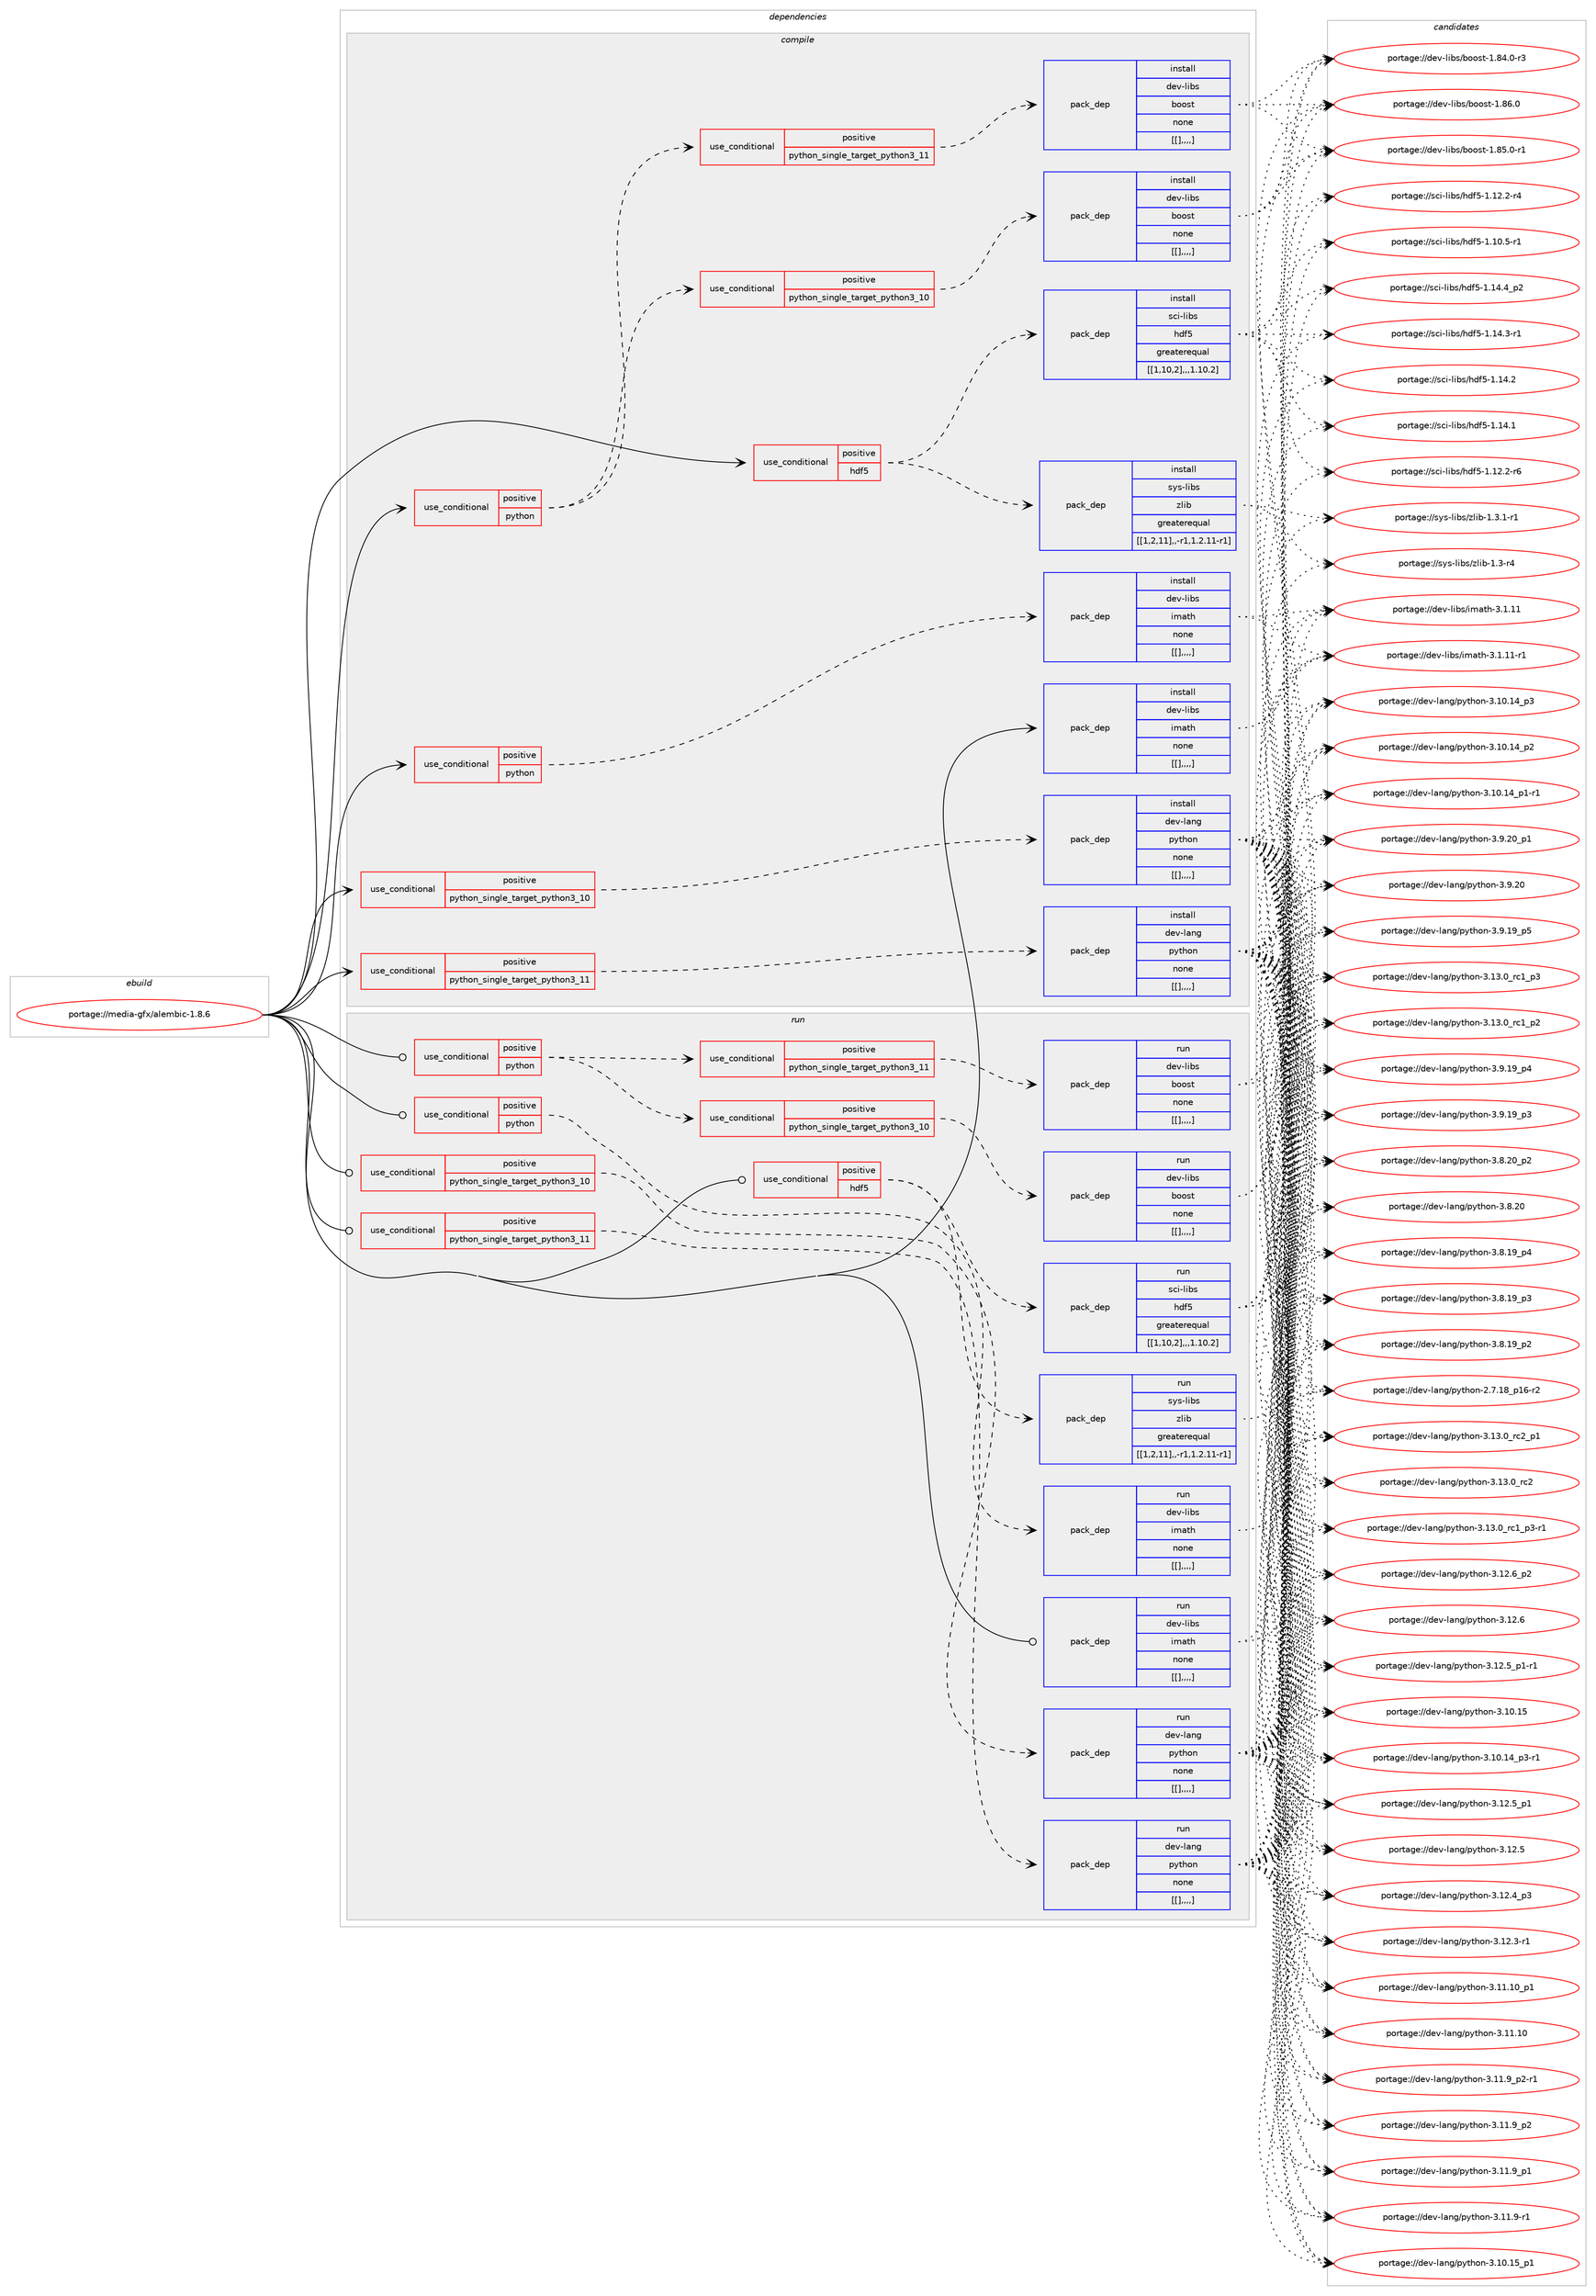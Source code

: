 digraph prolog {

# *************
# Graph options
# *************

newrank=true;
concentrate=true;
compound=true;
graph [rankdir=LR,fontname=Helvetica,fontsize=10,ranksep=1.5];#, ranksep=2.5, nodesep=0.2];
edge  [arrowhead=vee];
node  [fontname=Helvetica,fontsize=10];

# **********
# The ebuild
# **********

subgraph cluster_leftcol {
color=gray;
label=<<i>ebuild</i>>;
id [label="portage://media-gfx/alembic-1.8.6", color=red, width=4, href="../media-gfx/alembic-1.8.6.svg"];
}

# ****************
# The dependencies
# ****************

subgraph cluster_midcol {
color=gray;
label=<<i>dependencies</i>>;
subgraph cluster_compile {
fillcolor="#eeeeee";
style=filled;
label=<<i>compile</i>>;
subgraph cond74064 {
dependency292037 [label=<<TABLE BORDER="0" CELLBORDER="1" CELLSPACING="0" CELLPADDING="4"><TR><TD ROWSPAN="3" CELLPADDING="10">use_conditional</TD></TR><TR><TD>positive</TD></TR><TR><TD>hdf5</TD></TR></TABLE>>, shape=none, color=red];
subgraph pack215619 {
dependency292038 [label=<<TABLE BORDER="0" CELLBORDER="1" CELLSPACING="0" CELLPADDING="4" WIDTH="220"><TR><TD ROWSPAN="6" CELLPADDING="30">pack_dep</TD></TR><TR><TD WIDTH="110">install</TD></TR><TR><TD>sci-libs</TD></TR><TR><TD>hdf5</TD></TR><TR><TD>greaterequal</TD></TR><TR><TD>[[1,10,2],,,1.10.2]</TD></TR></TABLE>>, shape=none, color=blue];
}
dependency292037:e -> dependency292038:w [weight=20,style="dashed",arrowhead="vee"];
subgraph pack215620 {
dependency292039 [label=<<TABLE BORDER="0" CELLBORDER="1" CELLSPACING="0" CELLPADDING="4" WIDTH="220"><TR><TD ROWSPAN="6" CELLPADDING="30">pack_dep</TD></TR><TR><TD WIDTH="110">install</TD></TR><TR><TD>sys-libs</TD></TR><TR><TD>zlib</TD></TR><TR><TD>greaterequal</TD></TR><TR><TD>[[1,2,11],,-r1,1.2.11-r1]</TD></TR></TABLE>>, shape=none, color=blue];
}
dependency292037:e -> dependency292039:w [weight=20,style="dashed",arrowhead="vee"];
}
id:e -> dependency292037:w [weight=20,style="solid",arrowhead="vee"];
subgraph cond74065 {
dependency292040 [label=<<TABLE BORDER="0" CELLBORDER="1" CELLSPACING="0" CELLPADDING="4"><TR><TD ROWSPAN="3" CELLPADDING="10">use_conditional</TD></TR><TR><TD>positive</TD></TR><TR><TD>python</TD></TR></TABLE>>, shape=none, color=red];
subgraph cond74066 {
dependency292041 [label=<<TABLE BORDER="0" CELLBORDER="1" CELLSPACING="0" CELLPADDING="4"><TR><TD ROWSPAN="3" CELLPADDING="10">use_conditional</TD></TR><TR><TD>positive</TD></TR><TR><TD>python_single_target_python3_10</TD></TR></TABLE>>, shape=none, color=red];
subgraph pack215621 {
dependency292042 [label=<<TABLE BORDER="0" CELLBORDER="1" CELLSPACING="0" CELLPADDING="4" WIDTH="220"><TR><TD ROWSPAN="6" CELLPADDING="30">pack_dep</TD></TR><TR><TD WIDTH="110">install</TD></TR><TR><TD>dev-libs</TD></TR><TR><TD>boost</TD></TR><TR><TD>none</TD></TR><TR><TD>[[],,,,]</TD></TR></TABLE>>, shape=none, color=blue];
}
dependency292041:e -> dependency292042:w [weight=20,style="dashed",arrowhead="vee"];
}
dependency292040:e -> dependency292041:w [weight=20,style="dashed",arrowhead="vee"];
subgraph cond74067 {
dependency292043 [label=<<TABLE BORDER="0" CELLBORDER="1" CELLSPACING="0" CELLPADDING="4"><TR><TD ROWSPAN="3" CELLPADDING="10">use_conditional</TD></TR><TR><TD>positive</TD></TR><TR><TD>python_single_target_python3_11</TD></TR></TABLE>>, shape=none, color=red];
subgraph pack215622 {
dependency292044 [label=<<TABLE BORDER="0" CELLBORDER="1" CELLSPACING="0" CELLPADDING="4" WIDTH="220"><TR><TD ROWSPAN="6" CELLPADDING="30">pack_dep</TD></TR><TR><TD WIDTH="110">install</TD></TR><TR><TD>dev-libs</TD></TR><TR><TD>boost</TD></TR><TR><TD>none</TD></TR><TR><TD>[[],,,,]</TD></TR></TABLE>>, shape=none, color=blue];
}
dependency292043:e -> dependency292044:w [weight=20,style="dashed",arrowhead="vee"];
}
dependency292040:e -> dependency292043:w [weight=20,style="dashed",arrowhead="vee"];
}
id:e -> dependency292040:w [weight=20,style="solid",arrowhead="vee"];
subgraph cond74068 {
dependency292045 [label=<<TABLE BORDER="0" CELLBORDER="1" CELLSPACING="0" CELLPADDING="4"><TR><TD ROWSPAN="3" CELLPADDING="10">use_conditional</TD></TR><TR><TD>positive</TD></TR><TR><TD>python</TD></TR></TABLE>>, shape=none, color=red];
subgraph pack215623 {
dependency292046 [label=<<TABLE BORDER="0" CELLBORDER="1" CELLSPACING="0" CELLPADDING="4" WIDTH="220"><TR><TD ROWSPAN="6" CELLPADDING="30">pack_dep</TD></TR><TR><TD WIDTH="110">install</TD></TR><TR><TD>dev-libs</TD></TR><TR><TD>imath</TD></TR><TR><TD>none</TD></TR><TR><TD>[[],,,,]</TD></TR></TABLE>>, shape=none, color=blue];
}
dependency292045:e -> dependency292046:w [weight=20,style="dashed",arrowhead="vee"];
}
id:e -> dependency292045:w [weight=20,style="solid",arrowhead="vee"];
subgraph cond74069 {
dependency292047 [label=<<TABLE BORDER="0" CELLBORDER="1" CELLSPACING="0" CELLPADDING="4"><TR><TD ROWSPAN="3" CELLPADDING="10">use_conditional</TD></TR><TR><TD>positive</TD></TR><TR><TD>python_single_target_python3_10</TD></TR></TABLE>>, shape=none, color=red];
subgraph pack215624 {
dependency292048 [label=<<TABLE BORDER="0" CELLBORDER="1" CELLSPACING="0" CELLPADDING="4" WIDTH="220"><TR><TD ROWSPAN="6" CELLPADDING="30">pack_dep</TD></TR><TR><TD WIDTH="110">install</TD></TR><TR><TD>dev-lang</TD></TR><TR><TD>python</TD></TR><TR><TD>none</TD></TR><TR><TD>[[],,,,]</TD></TR></TABLE>>, shape=none, color=blue];
}
dependency292047:e -> dependency292048:w [weight=20,style="dashed",arrowhead="vee"];
}
id:e -> dependency292047:w [weight=20,style="solid",arrowhead="vee"];
subgraph cond74070 {
dependency292049 [label=<<TABLE BORDER="0" CELLBORDER="1" CELLSPACING="0" CELLPADDING="4"><TR><TD ROWSPAN="3" CELLPADDING="10">use_conditional</TD></TR><TR><TD>positive</TD></TR><TR><TD>python_single_target_python3_11</TD></TR></TABLE>>, shape=none, color=red];
subgraph pack215625 {
dependency292050 [label=<<TABLE BORDER="0" CELLBORDER="1" CELLSPACING="0" CELLPADDING="4" WIDTH="220"><TR><TD ROWSPAN="6" CELLPADDING="30">pack_dep</TD></TR><TR><TD WIDTH="110">install</TD></TR><TR><TD>dev-lang</TD></TR><TR><TD>python</TD></TR><TR><TD>none</TD></TR><TR><TD>[[],,,,]</TD></TR></TABLE>>, shape=none, color=blue];
}
dependency292049:e -> dependency292050:w [weight=20,style="dashed",arrowhead="vee"];
}
id:e -> dependency292049:w [weight=20,style="solid",arrowhead="vee"];
subgraph pack215626 {
dependency292051 [label=<<TABLE BORDER="0" CELLBORDER="1" CELLSPACING="0" CELLPADDING="4" WIDTH="220"><TR><TD ROWSPAN="6" CELLPADDING="30">pack_dep</TD></TR><TR><TD WIDTH="110">install</TD></TR><TR><TD>dev-libs</TD></TR><TR><TD>imath</TD></TR><TR><TD>none</TD></TR><TR><TD>[[],,,,]</TD></TR></TABLE>>, shape=none, color=blue];
}
id:e -> dependency292051:w [weight=20,style="solid",arrowhead="vee"];
}
subgraph cluster_compileandrun {
fillcolor="#eeeeee";
style=filled;
label=<<i>compile and run</i>>;
}
subgraph cluster_run {
fillcolor="#eeeeee";
style=filled;
label=<<i>run</i>>;
subgraph cond74071 {
dependency292052 [label=<<TABLE BORDER="0" CELLBORDER="1" CELLSPACING="0" CELLPADDING="4"><TR><TD ROWSPAN="3" CELLPADDING="10">use_conditional</TD></TR><TR><TD>positive</TD></TR><TR><TD>hdf5</TD></TR></TABLE>>, shape=none, color=red];
subgraph pack215627 {
dependency292053 [label=<<TABLE BORDER="0" CELLBORDER="1" CELLSPACING="0" CELLPADDING="4" WIDTH="220"><TR><TD ROWSPAN="6" CELLPADDING="30">pack_dep</TD></TR><TR><TD WIDTH="110">run</TD></TR><TR><TD>sci-libs</TD></TR><TR><TD>hdf5</TD></TR><TR><TD>greaterequal</TD></TR><TR><TD>[[1,10,2],,,1.10.2]</TD></TR></TABLE>>, shape=none, color=blue];
}
dependency292052:e -> dependency292053:w [weight=20,style="dashed",arrowhead="vee"];
subgraph pack215628 {
dependency292054 [label=<<TABLE BORDER="0" CELLBORDER="1" CELLSPACING="0" CELLPADDING="4" WIDTH="220"><TR><TD ROWSPAN="6" CELLPADDING="30">pack_dep</TD></TR><TR><TD WIDTH="110">run</TD></TR><TR><TD>sys-libs</TD></TR><TR><TD>zlib</TD></TR><TR><TD>greaterequal</TD></TR><TR><TD>[[1,2,11],,-r1,1.2.11-r1]</TD></TR></TABLE>>, shape=none, color=blue];
}
dependency292052:e -> dependency292054:w [weight=20,style="dashed",arrowhead="vee"];
}
id:e -> dependency292052:w [weight=20,style="solid",arrowhead="odot"];
subgraph cond74072 {
dependency292055 [label=<<TABLE BORDER="0" CELLBORDER="1" CELLSPACING="0" CELLPADDING="4"><TR><TD ROWSPAN="3" CELLPADDING="10">use_conditional</TD></TR><TR><TD>positive</TD></TR><TR><TD>python</TD></TR></TABLE>>, shape=none, color=red];
subgraph cond74073 {
dependency292056 [label=<<TABLE BORDER="0" CELLBORDER="1" CELLSPACING="0" CELLPADDING="4"><TR><TD ROWSPAN="3" CELLPADDING="10">use_conditional</TD></TR><TR><TD>positive</TD></TR><TR><TD>python_single_target_python3_10</TD></TR></TABLE>>, shape=none, color=red];
subgraph pack215629 {
dependency292057 [label=<<TABLE BORDER="0" CELLBORDER="1" CELLSPACING="0" CELLPADDING="4" WIDTH="220"><TR><TD ROWSPAN="6" CELLPADDING="30">pack_dep</TD></TR><TR><TD WIDTH="110">run</TD></TR><TR><TD>dev-libs</TD></TR><TR><TD>boost</TD></TR><TR><TD>none</TD></TR><TR><TD>[[],,,,]</TD></TR></TABLE>>, shape=none, color=blue];
}
dependency292056:e -> dependency292057:w [weight=20,style="dashed",arrowhead="vee"];
}
dependency292055:e -> dependency292056:w [weight=20,style="dashed",arrowhead="vee"];
subgraph cond74074 {
dependency292058 [label=<<TABLE BORDER="0" CELLBORDER="1" CELLSPACING="0" CELLPADDING="4"><TR><TD ROWSPAN="3" CELLPADDING="10">use_conditional</TD></TR><TR><TD>positive</TD></TR><TR><TD>python_single_target_python3_11</TD></TR></TABLE>>, shape=none, color=red];
subgraph pack215630 {
dependency292059 [label=<<TABLE BORDER="0" CELLBORDER="1" CELLSPACING="0" CELLPADDING="4" WIDTH="220"><TR><TD ROWSPAN="6" CELLPADDING="30">pack_dep</TD></TR><TR><TD WIDTH="110">run</TD></TR><TR><TD>dev-libs</TD></TR><TR><TD>boost</TD></TR><TR><TD>none</TD></TR><TR><TD>[[],,,,]</TD></TR></TABLE>>, shape=none, color=blue];
}
dependency292058:e -> dependency292059:w [weight=20,style="dashed",arrowhead="vee"];
}
dependency292055:e -> dependency292058:w [weight=20,style="dashed",arrowhead="vee"];
}
id:e -> dependency292055:w [weight=20,style="solid",arrowhead="odot"];
subgraph cond74075 {
dependency292060 [label=<<TABLE BORDER="0" CELLBORDER="1" CELLSPACING="0" CELLPADDING="4"><TR><TD ROWSPAN="3" CELLPADDING="10">use_conditional</TD></TR><TR><TD>positive</TD></TR><TR><TD>python</TD></TR></TABLE>>, shape=none, color=red];
subgraph pack215631 {
dependency292061 [label=<<TABLE BORDER="0" CELLBORDER="1" CELLSPACING="0" CELLPADDING="4" WIDTH="220"><TR><TD ROWSPAN="6" CELLPADDING="30">pack_dep</TD></TR><TR><TD WIDTH="110">run</TD></TR><TR><TD>dev-libs</TD></TR><TR><TD>imath</TD></TR><TR><TD>none</TD></TR><TR><TD>[[],,,,]</TD></TR></TABLE>>, shape=none, color=blue];
}
dependency292060:e -> dependency292061:w [weight=20,style="dashed",arrowhead="vee"];
}
id:e -> dependency292060:w [weight=20,style="solid",arrowhead="odot"];
subgraph cond74076 {
dependency292062 [label=<<TABLE BORDER="0" CELLBORDER="1" CELLSPACING="0" CELLPADDING="4"><TR><TD ROWSPAN="3" CELLPADDING="10">use_conditional</TD></TR><TR><TD>positive</TD></TR><TR><TD>python_single_target_python3_10</TD></TR></TABLE>>, shape=none, color=red];
subgraph pack215632 {
dependency292063 [label=<<TABLE BORDER="0" CELLBORDER="1" CELLSPACING="0" CELLPADDING="4" WIDTH="220"><TR><TD ROWSPAN="6" CELLPADDING="30">pack_dep</TD></TR><TR><TD WIDTH="110">run</TD></TR><TR><TD>dev-lang</TD></TR><TR><TD>python</TD></TR><TR><TD>none</TD></TR><TR><TD>[[],,,,]</TD></TR></TABLE>>, shape=none, color=blue];
}
dependency292062:e -> dependency292063:w [weight=20,style="dashed",arrowhead="vee"];
}
id:e -> dependency292062:w [weight=20,style="solid",arrowhead="odot"];
subgraph cond74077 {
dependency292064 [label=<<TABLE BORDER="0" CELLBORDER="1" CELLSPACING="0" CELLPADDING="4"><TR><TD ROWSPAN="3" CELLPADDING="10">use_conditional</TD></TR><TR><TD>positive</TD></TR><TR><TD>python_single_target_python3_11</TD></TR></TABLE>>, shape=none, color=red];
subgraph pack215633 {
dependency292065 [label=<<TABLE BORDER="0" CELLBORDER="1" CELLSPACING="0" CELLPADDING="4" WIDTH="220"><TR><TD ROWSPAN="6" CELLPADDING="30">pack_dep</TD></TR><TR><TD WIDTH="110">run</TD></TR><TR><TD>dev-lang</TD></TR><TR><TD>python</TD></TR><TR><TD>none</TD></TR><TR><TD>[[],,,,]</TD></TR></TABLE>>, shape=none, color=blue];
}
dependency292064:e -> dependency292065:w [weight=20,style="dashed",arrowhead="vee"];
}
id:e -> dependency292064:w [weight=20,style="solid",arrowhead="odot"];
subgraph pack215634 {
dependency292066 [label=<<TABLE BORDER="0" CELLBORDER="1" CELLSPACING="0" CELLPADDING="4" WIDTH="220"><TR><TD ROWSPAN="6" CELLPADDING="30">pack_dep</TD></TR><TR><TD WIDTH="110">run</TD></TR><TR><TD>dev-libs</TD></TR><TR><TD>imath</TD></TR><TR><TD>none</TD></TR><TR><TD>[[],,,,]</TD></TR></TABLE>>, shape=none, color=blue];
}
id:e -> dependency292066:w [weight=20,style="solid",arrowhead="odot"];
}
}

# **************
# The candidates
# **************

subgraph cluster_choices {
rank=same;
color=gray;
label=<<i>candidates</i>>;

subgraph choice215619 {
color=black;
nodesep=1;
choice1159910545108105981154710410010253454946495246529511250 [label="portage://sci-libs/hdf5-1.14.4_p2", color=red, width=4,href="../sci-libs/hdf5-1.14.4_p2.svg"];
choice1159910545108105981154710410010253454946495246514511449 [label="portage://sci-libs/hdf5-1.14.3-r1", color=red, width=4,href="../sci-libs/hdf5-1.14.3-r1.svg"];
choice115991054510810598115471041001025345494649524650 [label="portage://sci-libs/hdf5-1.14.2", color=red, width=4,href="../sci-libs/hdf5-1.14.2.svg"];
choice115991054510810598115471041001025345494649524649 [label="portage://sci-libs/hdf5-1.14.1", color=red, width=4,href="../sci-libs/hdf5-1.14.1.svg"];
choice1159910545108105981154710410010253454946495046504511454 [label="portage://sci-libs/hdf5-1.12.2-r6", color=red, width=4,href="../sci-libs/hdf5-1.12.2-r6.svg"];
choice1159910545108105981154710410010253454946495046504511452 [label="portage://sci-libs/hdf5-1.12.2-r4", color=red, width=4,href="../sci-libs/hdf5-1.12.2-r4.svg"];
choice1159910545108105981154710410010253454946494846534511449 [label="portage://sci-libs/hdf5-1.10.5-r1", color=red, width=4,href="../sci-libs/hdf5-1.10.5-r1.svg"];
dependency292038:e -> choice1159910545108105981154710410010253454946495246529511250:w [style=dotted,weight="100"];
dependency292038:e -> choice1159910545108105981154710410010253454946495246514511449:w [style=dotted,weight="100"];
dependency292038:e -> choice115991054510810598115471041001025345494649524650:w [style=dotted,weight="100"];
dependency292038:e -> choice115991054510810598115471041001025345494649524649:w [style=dotted,weight="100"];
dependency292038:e -> choice1159910545108105981154710410010253454946495046504511454:w [style=dotted,weight="100"];
dependency292038:e -> choice1159910545108105981154710410010253454946495046504511452:w [style=dotted,weight="100"];
dependency292038:e -> choice1159910545108105981154710410010253454946494846534511449:w [style=dotted,weight="100"];
}
subgraph choice215620 {
color=black;
nodesep=1;
choice115121115451081059811547122108105984549465146494511449 [label="portage://sys-libs/zlib-1.3.1-r1", color=red, width=4,href="../sys-libs/zlib-1.3.1-r1.svg"];
choice11512111545108105981154712210810598454946514511452 [label="portage://sys-libs/zlib-1.3-r4", color=red, width=4,href="../sys-libs/zlib-1.3-r4.svg"];
dependency292039:e -> choice115121115451081059811547122108105984549465146494511449:w [style=dotted,weight="100"];
dependency292039:e -> choice11512111545108105981154712210810598454946514511452:w [style=dotted,weight="100"];
}
subgraph choice215621 {
color=black;
nodesep=1;
choice1001011184510810598115479811111111511645494656544648 [label="portage://dev-libs/boost-1.86.0", color=red, width=4,href="../dev-libs/boost-1.86.0.svg"];
choice10010111845108105981154798111111115116454946565346484511449 [label="portage://dev-libs/boost-1.85.0-r1", color=red, width=4,href="../dev-libs/boost-1.85.0-r1.svg"];
choice10010111845108105981154798111111115116454946565246484511451 [label="portage://dev-libs/boost-1.84.0-r3", color=red, width=4,href="../dev-libs/boost-1.84.0-r3.svg"];
dependency292042:e -> choice1001011184510810598115479811111111511645494656544648:w [style=dotted,weight="100"];
dependency292042:e -> choice10010111845108105981154798111111115116454946565346484511449:w [style=dotted,weight="100"];
dependency292042:e -> choice10010111845108105981154798111111115116454946565246484511451:w [style=dotted,weight="100"];
}
subgraph choice215622 {
color=black;
nodesep=1;
choice1001011184510810598115479811111111511645494656544648 [label="portage://dev-libs/boost-1.86.0", color=red, width=4,href="../dev-libs/boost-1.86.0.svg"];
choice10010111845108105981154798111111115116454946565346484511449 [label="portage://dev-libs/boost-1.85.0-r1", color=red, width=4,href="../dev-libs/boost-1.85.0-r1.svg"];
choice10010111845108105981154798111111115116454946565246484511451 [label="portage://dev-libs/boost-1.84.0-r3", color=red, width=4,href="../dev-libs/boost-1.84.0-r3.svg"];
dependency292044:e -> choice1001011184510810598115479811111111511645494656544648:w [style=dotted,weight="100"];
dependency292044:e -> choice10010111845108105981154798111111115116454946565346484511449:w [style=dotted,weight="100"];
dependency292044:e -> choice10010111845108105981154798111111115116454946565246484511451:w [style=dotted,weight="100"];
}
subgraph choice215623 {
color=black;
nodesep=1;
choice10010111845108105981154710510997116104455146494649494511449 [label="portage://dev-libs/imath-3.1.11-r1", color=red, width=4,href="../dev-libs/imath-3.1.11-r1.svg"];
choice1001011184510810598115471051099711610445514649464949 [label="portage://dev-libs/imath-3.1.11", color=red, width=4,href="../dev-libs/imath-3.1.11.svg"];
dependency292046:e -> choice10010111845108105981154710510997116104455146494649494511449:w [style=dotted,weight="100"];
dependency292046:e -> choice1001011184510810598115471051099711610445514649464949:w [style=dotted,weight="100"];
}
subgraph choice215624 {
color=black;
nodesep=1;
choice100101118451089711010347112121116104111110455146495146489511499509511249 [label="portage://dev-lang/python-3.13.0_rc2_p1", color=red, width=4,href="../dev-lang/python-3.13.0_rc2_p1.svg"];
choice10010111845108971101034711212111610411111045514649514648951149950 [label="portage://dev-lang/python-3.13.0_rc2", color=red, width=4,href="../dev-lang/python-3.13.0_rc2.svg"];
choice1001011184510897110103471121211161041111104551464951464895114994995112514511449 [label="portage://dev-lang/python-3.13.0_rc1_p3-r1", color=red, width=4,href="../dev-lang/python-3.13.0_rc1_p3-r1.svg"];
choice100101118451089711010347112121116104111110455146495146489511499499511251 [label="portage://dev-lang/python-3.13.0_rc1_p3", color=red, width=4,href="../dev-lang/python-3.13.0_rc1_p3.svg"];
choice100101118451089711010347112121116104111110455146495146489511499499511250 [label="portage://dev-lang/python-3.13.0_rc1_p2", color=red, width=4,href="../dev-lang/python-3.13.0_rc1_p2.svg"];
choice100101118451089711010347112121116104111110455146495046549511250 [label="portage://dev-lang/python-3.12.6_p2", color=red, width=4,href="../dev-lang/python-3.12.6_p2.svg"];
choice10010111845108971101034711212111610411111045514649504654 [label="portage://dev-lang/python-3.12.6", color=red, width=4,href="../dev-lang/python-3.12.6.svg"];
choice1001011184510897110103471121211161041111104551464950465395112494511449 [label="portage://dev-lang/python-3.12.5_p1-r1", color=red, width=4,href="../dev-lang/python-3.12.5_p1-r1.svg"];
choice100101118451089711010347112121116104111110455146495046539511249 [label="portage://dev-lang/python-3.12.5_p1", color=red, width=4,href="../dev-lang/python-3.12.5_p1.svg"];
choice10010111845108971101034711212111610411111045514649504653 [label="portage://dev-lang/python-3.12.5", color=red, width=4,href="../dev-lang/python-3.12.5.svg"];
choice100101118451089711010347112121116104111110455146495046529511251 [label="portage://dev-lang/python-3.12.4_p3", color=red, width=4,href="../dev-lang/python-3.12.4_p3.svg"];
choice100101118451089711010347112121116104111110455146495046514511449 [label="portage://dev-lang/python-3.12.3-r1", color=red, width=4,href="../dev-lang/python-3.12.3-r1.svg"];
choice10010111845108971101034711212111610411111045514649494649489511249 [label="portage://dev-lang/python-3.11.10_p1", color=red, width=4,href="../dev-lang/python-3.11.10_p1.svg"];
choice1001011184510897110103471121211161041111104551464949464948 [label="portage://dev-lang/python-3.11.10", color=red, width=4,href="../dev-lang/python-3.11.10.svg"];
choice1001011184510897110103471121211161041111104551464949465795112504511449 [label="portage://dev-lang/python-3.11.9_p2-r1", color=red, width=4,href="../dev-lang/python-3.11.9_p2-r1.svg"];
choice100101118451089711010347112121116104111110455146494946579511250 [label="portage://dev-lang/python-3.11.9_p2", color=red, width=4,href="../dev-lang/python-3.11.9_p2.svg"];
choice100101118451089711010347112121116104111110455146494946579511249 [label="portage://dev-lang/python-3.11.9_p1", color=red, width=4,href="../dev-lang/python-3.11.9_p1.svg"];
choice100101118451089711010347112121116104111110455146494946574511449 [label="portage://dev-lang/python-3.11.9-r1", color=red, width=4,href="../dev-lang/python-3.11.9-r1.svg"];
choice10010111845108971101034711212111610411111045514649484649539511249 [label="portage://dev-lang/python-3.10.15_p1", color=red, width=4,href="../dev-lang/python-3.10.15_p1.svg"];
choice1001011184510897110103471121211161041111104551464948464953 [label="portage://dev-lang/python-3.10.15", color=red, width=4,href="../dev-lang/python-3.10.15.svg"];
choice100101118451089711010347112121116104111110455146494846495295112514511449 [label="portage://dev-lang/python-3.10.14_p3-r1", color=red, width=4,href="../dev-lang/python-3.10.14_p3-r1.svg"];
choice10010111845108971101034711212111610411111045514649484649529511251 [label="portage://dev-lang/python-3.10.14_p3", color=red, width=4,href="../dev-lang/python-3.10.14_p3.svg"];
choice10010111845108971101034711212111610411111045514649484649529511250 [label="portage://dev-lang/python-3.10.14_p2", color=red, width=4,href="../dev-lang/python-3.10.14_p2.svg"];
choice100101118451089711010347112121116104111110455146494846495295112494511449 [label="portage://dev-lang/python-3.10.14_p1-r1", color=red, width=4,href="../dev-lang/python-3.10.14_p1-r1.svg"];
choice100101118451089711010347112121116104111110455146574650489511249 [label="portage://dev-lang/python-3.9.20_p1", color=red, width=4,href="../dev-lang/python-3.9.20_p1.svg"];
choice10010111845108971101034711212111610411111045514657465048 [label="portage://dev-lang/python-3.9.20", color=red, width=4,href="../dev-lang/python-3.9.20.svg"];
choice100101118451089711010347112121116104111110455146574649579511253 [label="portage://dev-lang/python-3.9.19_p5", color=red, width=4,href="../dev-lang/python-3.9.19_p5.svg"];
choice100101118451089711010347112121116104111110455146574649579511252 [label="portage://dev-lang/python-3.9.19_p4", color=red, width=4,href="../dev-lang/python-3.9.19_p4.svg"];
choice100101118451089711010347112121116104111110455146574649579511251 [label="portage://dev-lang/python-3.9.19_p3", color=red, width=4,href="../dev-lang/python-3.9.19_p3.svg"];
choice100101118451089711010347112121116104111110455146564650489511250 [label="portage://dev-lang/python-3.8.20_p2", color=red, width=4,href="../dev-lang/python-3.8.20_p2.svg"];
choice10010111845108971101034711212111610411111045514656465048 [label="portage://dev-lang/python-3.8.20", color=red, width=4,href="../dev-lang/python-3.8.20.svg"];
choice100101118451089711010347112121116104111110455146564649579511252 [label="portage://dev-lang/python-3.8.19_p4", color=red, width=4,href="../dev-lang/python-3.8.19_p4.svg"];
choice100101118451089711010347112121116104111110455146564649579511251 [label="portage://dev-lang/python-3.8.19_p3", color=red, width=4,href="../dev-lang/python-3.8.19_p3.svg"];
choice100101118451089711010347112121116104111110455146564649579511250 [label="portage://dev-lang/python-3.8.19_p2", color=red, width=4,href="../dev-lang/python-3.8.19_p2.svg"];
choice100101118451089711010347112121116104111110455046554649569511249544511450 [label="portage://dev-lang/python-2.7.18_p16-r2", color=red, width=4,href="../dev-lang/python-2.7.18_p16-r2.svg"];
dependency292048:e -> choice100101118451089711010347112121116104111110455146495146489511499509511249:w [style=dotted,weight="100"];
dependency292048:e -> choice10010111845108971101034711212111610411111045514649514648951149950:w [style=dotted,weight="100"];
dependency292048:e -> choice1001011184510897110103471121211161041111104551464951464895114994995112514511449:w [style=dotted,weight="100"];
dependency292048:e -> choice100101118451089711010347112121116104111110455146495146489511499499511251:w [style=dotted,weight="100"];
dependency292048:e -> choice100101118451089711010347112121116104111110455146495146489511499499511250:w [style=dotted,weight="100"];
dependency292048:e -> choice100101118451089711010347112121116104111110455146495046549511250:w [style=dotted,weight="100"];
dependency292048:e -> choice10010111845108971101034711212111610411111045514649504654:w [style=dotted,weight="100"];
dependency292048:e -> choice1001011184510897110103471121211161041111104551464950465395112494511449:w [style=dotted,weight="100"];
dependency292048:e -> choice100101118451089711010347112121116104111110455146495046539511249:w [style=dotted,weight="100"];
dependency292048:e -> choice10010111845108971101034711212111610411111045514649504653:w [style=dotted,weight="100"];
dependency292048:e -> choice100101118451089711010347112121116104111110455146495046529511251:w [style=dotted,weight="100"];
dependency292048:e -> choice100101118451089711010347112121116104111110455146495046514511449:w [style=dotted,weight="100"];
dependency292048:e -> choice10010111845108971101034711212111610411111045514649494649489511249:w [style=dotted,weight="100"];
dependency292048:e -> choice1001011184510897110103471121211161041111104551464949464948:w [style=dotted,weight="100"];
dependency292048:e -> choice1001011184510897110103471121211161041111104551464949465795112504511449:w [style=dotted,weight="100"];
dependency292048:e -> choice100101118451089711010347112121116104111110455146494946579511250:w [style=dotted,weight="100"];
dependency292048:e -> choice100101118451089711010347112121116104111110455146494946579511249:w [style=dotted,weight="100"];
dependency292048:e -> choice100101118451089711010347112121116104111110455146494946574511449:w [style=dotted,weight="100"];
dependency292048:e -> choice10010111845108971101034711212111610411111045514649484649539511249:w [style=dotted,weight="100"];
dependency292048:e -> choice1001011184510897110103471121211161041111104551464948464953:w [style=dotted,weight="100"];
dependency292048:e -> choice100101118451089711010347112121116104111110455146494846495295112514511449:w [style=dotted,weight="100"];
dependency292048:e -> choice10010111845108971101034711212111610411111045514649484649529511251:w [style=dotted,weight="100"];
dependency292048:e -> choice10010111845108971101034711212111610411111045514649484649529511250:w [style=dotted,weight="100"];
dependency292048:e -> choice100101118451089711010347112121116104111110455146494846495295112494511449:w [style=dotted,weight="100"];
dependency292048:e -> choice100101118451089711010347112121116104111110455146574650489511249:w [style=dotted,weight="100"];
dependency292048:e -> choice10010111845108971101034711212111610411111045514657465048:w [style=dotted,weight="100"];
dependency292048:e -> choice100101118451089711010347112121116104111110455146574649579511253:w [style=dotted,weight="100"];
dependency292048:e -> choice100101118451089711010347112121116104111110455146574649579511252:w [style=dotted,weight="100"];
dependency292048:e -> choice100101118451089711010347112121116104111110455146574649579511251:w [style=dotted,weight="100"];
dependency292048:e -> choice100101118451089711010347112121116104111110455146564650489511250:w [style=dotted,weight="100"];
dependency292048:e -> choice10010111845108971101034711212111610411111045514656465048:w [style=dotted,weight="100"];
dependency292048:e -> choice100101118451089711010347112121116104111110455146564649579511252:w [style=dotted,weight="100"];
dependency292048:e -> choice100101118451089711010347112121116104111110455146564649579511251:w [style=dotted,weight="100"];
dependency292048:e -> choice100101118451089711010347112121116104111110455146564649579511250:w [style=dotted,weight="100"];
dependency292048:e -> choice100101118451089711010347112121116104111110455046554649569511249544511450:w [style=dotted,weight="100"];
}
subgraph choice215625 {
color=black;
nodesep=1;
choice100101118451089711010347112121116104111110455146495146489511499509511249 [label="portage://dev-lang/python-3.13.0_rc2_p1", color=red, width=4,href="../dev-lang/python-3.13.0_rc2_p1.svg"];
choice10010111845108971101034711212111610411111045514649514648951149950 [label="portage://dev-lang/python-3.13.0_rc2", color=red, width=4,href="../dev-lang/python-3.13.0_rc2.svg"];
choice1001011184510897110103471121211161041111104551464951464895114994995112514511449 [label="portage://dev-lang/python-3.13.0_rc1_p3-r1", color=red, width=4,href="../dev-lang/python-3.13.0_rc1_p3-r1.svg"];
choice100101118451089711010347112121116104111110455146495146489511499499511251 [label="portage://dev-lang/python-3.13.0_rc1_p3", color=red, width=4,href="../dev-lang/python-3.13.0_rc1_p3.svg"];
choice100101118451089711010347112121116104111110455146495146489511499499511250 [label="portage://dev-lang/python-3.13.0_rc1_p2", color=red, width=4,href="../dev-lang/python-3.13.0_rc1_p2.svg"];
choice100101118451089711010347112121116104111110455146495046549511250 [label="portage://dev-lang/python-3.12.6_p2", color=red, width=4,href="../dev-lang/python-3.12.6_p2.svg"];
choice10010111845108971101034711212111610411111045514649504654 [label="portage://dev-lang/python-3.12.6", color=red, width=4,href="../dev-lang/python-3.12.6.svg"];
choice1001011184510897110103471121211161041111104551464950465395112494511449 [label="portage://dev-lang/python-3.12.5_p1-r1", color=red, width=4,href="../dev-lang/python-3.12.5_p1-r1.svg"];
choice100101118451089711010347112121116104111110455146495046539511249 [label="portage://dev-lang/python-3.12.5_p1", color=red, width=4,href="../dev-lang/python-3.12.5_p1.svg"];
choice10010111845108971101034711212111610411111045514649504653 [label="portage://dev-lang/python-3.12.5", color=red, width=4,href="../dev-lang/python-3.12.5.svg"];
choice100101118451089711010347112121116104111110455146495046529511251 [label="portage://dev-lang/python-3.12.4_p3", color=red, width=4,href="../dev-lang/python-3.12.4_p3.svg"];
choice100101118451089711010347112121116104111110455146495046514511449 [label="portage://dev-lang/python-3.12.3-r1", color=red, width=4,href="../dev-lang/python-3.12.3-r1.svg"];
choice10010111845108971101034711212111610411111045514649494649489511249 [label="portage://dev-lang/python-3.11.10_p1", color=red, width=4,href="../dev-lang/python-3.11.10_p1.svg"];
choice1001011184510897110103471121211161041111104551464949464948 [label="portage://dev-lang/python-3.11.10", color=red, width=4,href="../dev-lang/python-3.11.10.svg"];
choice1001011184510897110103471121211161041111104551464949465795112504511449 [label="portage://dev-lang/python-3.11.9_p2-r1", color=red, width=4,href="../dev-lang/python-3.11.9_p2-r1.svg"];
choice100101118451089711010347112121116104111110455146494946579511250 [label="portage://dev-lang/python-3.11.9_p2", color=red, width=4,href="../dev-lang/python-3.11.9_p2.svg"];
choice100101118451089711010347112121116104111110455146494946579511249 [label="portage://dev-lang/python-3.11.9_p1", color=red, width=4,href="../dev-lang/python-3.11.9_p1.svg"];
choice100101118451089711010347112121116104111110455146494946574511449 [label="portage://dev-lang/python-3.11.9-r1", color=red, width=4,href="../dev-lang/python-3.11.9-r1.svg"];
choice10010111845108971101034711212111610411111045514649484649539511249 [label="portage://dev-lang/python-3.10.15_p1", color=red, width=4,href="../dev-lang/python-3.10.15_p1.svg"];
choice1001011184510897110103471121211161041111104551464948464953 [label="portage://dev-lang/python-3.10.15", color=red, width=4,href="../dev-lang/python-3.10.15.svg"];
choice100101118451089711010347112121116104111110455146494846495295112514511449 [label="portage://dev-lang/python-3.10.14_p3-r1", color=red, width=4,href="../dev-lang/python-3.10.14_p3-r1.svg"];
choice10010111845108971101034711212111610411111045514649484649529511251 [label="portage://dev-lang/python-3.10.14_p3", color=red, width=4,href="../dev-lang/python-3.10.14_p3.svg"];
choice10010111845108971101034711212111610411111045514649484649529511250 [label="portage://dev-lang/python-3.10.14_p2", color=red, width=4,href="../dev-lang/python-3.10.14_p2.svg"];
choice100101118451089711010347112121116104111110455146494846495295112494511449 [label="portage://dev-lang/python-3.10.14_p1-r1", color=red, width=4,href="../dev-lang/python-3.10.14_p1-r1.svg"];
choice100101118451089711010347112121116104111110455146574650489511249 [label="portage://dev-lang/python-3.9.20_p1", color=red, width=4,href="../dev-lang/python-3.9.20_p1.svg"];
choice10010111845108971101034711212111610411111045514657465048 [label="portage://dev-lang/python-3.9.20", color=red, width=4,href="../dev-lang/python-3.9.20.svg"];
choice100101118451089711010347112121116104111110455146574649579511253 [label="portage://dev-lang/python-3.9.19_p5", color=red, width=4,href="../dev-lang/python-3.9.19_p5.svg"];
choice100101118451089711010347112121116104111110455146574649579511252 [label="portage://dev-lang/python-3.9.19_p4", color=red, width=4,href="../dev-lang/python-3.9.19_p4.svg"];
choice100101118451089711010347112121116104111110455146574649579511251 [label="portage://dev-lang/python-3.9.19_p3", color=red, width=4,href="../dev-lang/python-3.9.19_p3.svg"];
choice100101118451089711010347112121116104111110455146564650489511250 [label="portage://dev-lang/python-3.8.20_p2", color=red, width=4,href="../dev-lang/python-3.8.20_p2.svg"];
choice10010111845108971101034711212111610411111045514656465048 [label="portage://dev-lang/python-3.8.20", color=red, width=4,href="../dev-lang/python-3.8.20.svg"];
choice100101118451089711010347112121116104111110455146564649579511252 [label="portage://dev-lang/python-3.8.19_p4", color=red, width=4,href="../dev-lang/python-3.8.19_p4.svg"];
choice100101118451089711010347112121116104111110455146564649579511251 [label="portage://dev-lang/python-3.8.19_p3", color=red, width=4,href="../dev-lang/python-3.8.19_p3.svg"];
choice100101118451089711010347112121116104111110455146564649579511250 [label="portage://dev-lang/python-3.8.19_p2", color=red, width=4,href="../dev-lang/python-3.8.19_p2.svg"];
choice100101118451089711010347112121116104111110455046554649569511249544511450 [label="portage://dev-lang/python-2.7.18_p16-r2", color=red, width=4,href="../dev-lang/python-2.7.18_p16-r2.svg"];
dependency292050:e -> choice100101118451089711010347112121116104111110455146495146489511499509511249:w [style=dotted,weight="100"];
dependency292050:e -> choice10010111845108971101034711212111610411111045514649514648951149950:w [style=dotted,weight="100"];
dependency292050:e -> choice1001011184510897110103471121211161041111104551464951464895114994995112514511449:w [style=dotted,weight="100"];
dependency292050:e -> choice100101118451089711010347112121116104111110455146495146489511499499511251:w [style=dotted,weight="100"];
dependency292050:e -> choice100101118451089711010347112121116104111110455146495146489511499499511250:w [style=dotted,weight="100"];
dependency292050:e -> choice100101118451089711010347112121116104111110455146495046549511250:w [style=dotted,weight="100"];
dependency292050:e -> choice10010111845108971101034711212111610411111045514649504654:w [style=dotted,weight="100"];
dependency292050:e -> choice1001011184510897110103471121211161041111104551464950465395112494511449:w [style=dotted,weight="100"];
dependency292050:e -> choice100101118451089711010347112121116104111110455146495046539511249:w [style=dotted,weight="100"];
dependency292050:e -> choice10010111845108971101034711212111610411111045514649504653:w [style=dotted,weight="100"];
dependency292050:e -> choice100101118451089711010347112121116104111110455146495046529511251:w [style=dotted,weight="100"];
dependency292050:e -> choice100101118451089711010347112121116104111110455146495046514511449:w [style=dotted,weight="100"];
dependency292050:e -> choice10010111845108971101034711212111610411111045514649494649489511249:w [style=dotted,weight="100"];
dependency292050:e -> choice1001011184510897110103471121211161041111104551464949464948:w [style=dotted,weight="100"];
dependency292050:e -> choice1001011184510897110103471121211161041111104551464949465795112504511449:w [style=dotted,weight="100"];
dependency292050:e -> choice100101118451089711010347112121116104111110455146494946579511250:w [style=dotted,weight="100"];
dependency292050:e -> choice100101118451089711010347112121116104111110455146494946579511249:w [style=dotted,weight="100"];
dependency292050:e -> choice100101118451089711010347112121116104111110455146494946574511449:w [style=dotted,weight="100"];
dependency292050:e -> choice10010111845108971101034711212111610411111045514649484649539511249:w [style=dotted,weight="100"];
dependency292050:e -> choice1001011184510897110103471121211161041111104551464948464953:w [style=dotted,weight="100"];
dependency292050:e -> choice100101118451089711010347112121116104111110455146494846495295112514511449:w [style=dotted,weight="100"];
dependency292050:e -> choice10010111845108971101034711212111610411111045514649484649529511251:w [style=dotted,weight="100"];
dependency292050:e -> choice10010111845108971101034711212111610411111045514649484649529511250:w [style=dotted,weight="100"];
dependency292050:e -> choice100101118451089711010347112121116104111110455146494846495295112494511449:w [style=dotted,weight="100"];
dependency292050:e -> choice100101118451089711010347112121116104111110455146574650489511249:w [style=dotted,weight="100"];
dependency292050:e -> choice10010111845108971101034711212111610411111045514657465048:w [style=dotted,weight="100"];
dependency292050:e -> choice100101118451089711010347112121116104111110455146574649579511253:w [style=dotted,weight="100"];
dependency292050:e -> choice100101118451089711010347112121116104111110455146574649579511252:w [style=dotted,weight="100"];
dependency292050:e -> choice100101118451089711010347112121116104111110455146574649579511251:w [style=dotted,weight="100"];
dependency292050:e -> choice100101118451089711010347112121116104111110455146564650489511250:w [style=dotted,weight="100"];
dependency292050:e -> choice10010111845108971101034711212111610411111045514656465048:w [style=dotted,weight="100"];
dependency292050:e -> choice100101118451089711010347112121116104111110455146564649579511252:w [style=dotted,weight="100"];
dependency292050:e -> choice100101118451089711010347112121116104111110455146564649579511251:w [style=dotted,weight="100"];
dependency292050:e -> choice100101118451089711010347112121116104111110455146564649579511250:w [style=dotted,weight="100"];
dependency292050:e -> choice100101118451089711010347112121116104111110455046554649569511249544511450:w [style=dotted,weight="100"];
}
subgraph choice215626 {
color=black;
nodesep=1;
choice10010111845108105981154710510997116104455146494649494511449 [label="portage://dev-libs/imath-3.1.11-r1", color=red, width=4,href="../dev-libs/imath-3.1.11-r1.svg"];
choice1001011184510810598115471051099711610445514649464949 [label="portage://dev-libs/imath-3.1.11", color=red, width=4,href="../dev-libs/imath-3.1.11.svg"];
dependency292051:e -> choice10010111845108105981154710510997116104455146494649494511449:w [style=dotted,weight="100"];
dependency292051:e -> choice1001011184510810598115471051099711610445514649464949:w [style=dotted,weight="100"];
}
subgraph choice215627 {
color=black;
nodesep=1;
choice1159910545108105981154710410010253454946495246529511250 [label="portage://sci-libs/hdf5-1.14.4_p2", color=red, width=4,href="../sci-libs/hdf5-1.14.4_p2.svg"];
choice1159910545108105981154710410010253454946495246514511449 [label="portage://sci-libs/hdf5-1.14.3-r1", color=red, width=4,href="../sci-libs/hdf5-1.14.3-r1.svg"];
choice115991054510810598115471041001025345494649524650 [label="portage://sci-libs/hdf5-1.14.2", color=red, width=4,href="../sci-libs/hdf5-1.14.2.svg"];
choice115991054510810598115471041001025345494649524649 [label="portage://sci-libs/hdf5-1.14.1", color=red, width=4,href="../sci-libs/hdf5-1.14.1.svg"];
choice1159910545108105981154710410010253454946495046504511454 [label="portage://sci-libs/hdf5-1.12.2-r6", color=red, width=4,href="../sci-libs/hdf5-1.12.2-r6.svg"];
choice1159910545108105981154710410010253454946495046504511452 [label="portage://sci-libs/hdf5-1.12.2-r4", color=red, width=4,href="../sci-libs/hdf5-1.12.2-r4.svg"];
choice1159910545108105981154710410010253454946494846534511449 [label="portage://sci-libs/hdf5-1.10.5-r1", color=red, width=4,href="../sci-libs/hdf5-1.10.5-r1.svg"];
dependency292053:e -> choice1159910545108105981154710410010253454946495246529511250:w [style=dotted,weight="100"];
dependency292053:e -> choice1159910545108105981154710410010253454946495246514511449:w [style=dotted,weight="100"];
dependency292053:e -> choice115991054510810598115471041001025345494649524650:w [style=dotted,weight="100"];
dependency292053:e -> choice115991054510810598115471041001025345494649524649:w [style=dotted,weight="100"];
dependency292053:e -> choice1159910545108105981154710410010253454946495046504511454:w [style=dotted,weight="100"];
dependency292053:e -> choice1159910545108105981154710410010253454946495046504511452:w [style=dotted,weight="100"];
dependency292053:e -> choice1159910545108105981154710410010253454946494846534511449:w [style=dotted,weight="100"];
}
subgraph choice215628 {
color=black;
nodesep=1;
choice115121115451081059811547122108105984549465146494511449 [label="portage://sys-libs/zlib-1.3.1-r1", color=red, width=4,href="../sys-libs/zlib-1.3.1-r1.svg"];
choice11512111545108105981154712210810598454946514511452 [label="portage://sys-libs/zlib-1.3-r4", color=red, width=4,href="../sys-libs/zlib-1.3-r4.svg"];
dependency292054:e -> choice115121115451081059811547122108105984549465146494511449:w [style=dotted,weight="100"];
dependency292054:e -> choice11512111545108105981154712210810598454946514511452:w [style=dotted,weight="100"];
}
subgraph choice215629 {
color=black;
nodesep=1;
choice1001011184510810598115479811111111511645494656544648 [label="portage://dev-libs/boost-1.86.0", color=red, width=4,href="../dev-libs/boost-1.86.0.svg"];
choice10010111845108105981154798111111115116454946565346484511449 [label="portage://dev-libs/boost-1.85.0-r1", color=red, width=4,href="../dev-libs/boost-1.85.0-r1.svg"];
choice10010111845108105981154798111111115116454946565246484511451 [label="portage://dev-libs/boost-1.84.0-r3", color=red, width=4,href="../dev-libs/boost-1.84.0-r3.svg"];
dependency292057:e -> choice1001011184510810598115479811111111511645494656544648:w [style=dotted,weight="100"];
dependency292057:e -> choice10010111845108105981154798111111115116454946565346484511449:w [style=dotted,weight="100"];
dependency292057:e -> choice10010111845108105981154798111111115116454946565246484511451:w [style=dotted,weight="100"];
}
subgraph choice215630 {
color=black;
nodesep=1;
choice1001011184510810598115479811111111511645494656544648 [label="portage://dev-libs/boost-1.86.0", color=red, width=4,href="../dev-libs/boost-1.86.0.svg"];
choice10010111845108105981154798111111115116454946565346484511449 [label="portage://dev-libs/boost-1.85.0-r1", color=red, width=4,href="../dev-libs/boost-1.85.0-r1.svg"];
choice10010111845108105981154798111111115116454946565246484511451 [label="portage://dev-libs/boost-1.84.0-r3", color=red, width=4,href="../dev-libs/boost-1.84.0-r3.svg"];
dependency292059:e -> choice1001011184510810598115479811111111511645494656544648:w [style=dotted,weight="100"];
dependency292059:e -> choice10010111845108105981154798111111115116454946565346484511449:w [style=dotted,weight="100"];
dependency292059:e -> choice10010111845108105981154798111111115116454946565246484511451:w [style=dotted,weight="100"];
}
subgraph choice215631 {
color=black;
nodesep=1;
choice10010111845108105981154710510997116104455146494649494511449 [label="portage://dev-libs/imath-3.1.11-r1", color=red, width=4,href="../dev-libs/imath-3.1.11-r1.svg"];
choice1001011184510810598115471051099711610445514649464949 [label="portage://dev-libs/imath-3.1.11", color=red, width=4,href="../dev-libs/imath-3.1.11.svg"];
dependency292061:e -> choice10010111845108105981154710510997116104455146494649494511449:w [style=dotted,weight="100"];
dependency292061:e -> choice1001011184510810598115471051099711610445514649464949:w [style=dotted,weight="100"];
}
subgraph choice215632 {
color=black;
nodesep=1;
choice100101118451089711010347112121116104111110455146495146489511499509511249 [label="portage://dev-lang/python-3.13.0_rc2_p1", color=red, width=4,href="../dev-lang/python-3.13.0_rc2_p1.svg"];
choice10010111845108971101034711212111610411111045514649514648951149950 [label="portage://dev-lang/python-3.13.0_rc2", color=red, width=4,href="../dev-lang/python-3.13.0_rc2.svg"];
choice1001011184510897110103471121211161041111104551464951464895114994995112514511449 [label="portage://dev-lang/python-3.13.0_rc1_p3-r1", color=red, width=4,href="../dev-lang/python-3.13.0_rc1_p3-r1.svg"];
choice100101118451089711010347112121116104111110455146495146489511499499511251 [label="portage://dev-lang/python-3.13.0_rc1_p3", color=red, width=4,href="../dev-lang/python-3.13.0_rc1_p3.svg"];
choice100101118451089711010347112121116104111110455146495146489511499499511250 [label="portage://dev-lang/python-3.13.0_rc1_p2", color=red, width=4,href="../dev-lang/python-3.13.0_rc1_p2.svg"];
choice100101118451089711010347112121116104111110455146495046549511250 [label="portage://dev-lang/python-3.12.6_p2", color=red, width=4,href="../dev-lang/python-3.12.6_p2.svg"];
choice10010111845108971101034711212111610411111045514649504654 [label="portage://dev-lang/python-3.12.6", color=red, width=4,href="../dev-lang/python-3.12.6.svg"];
choice1001011184510897110103471121211161041111104551464950465395112494511449 [label="portage://dev-lang/python-3.12.5_p1-r1", color=red, width=4,href="../dev-lang/python-3.12.5_p1-r1.svg"];
choice100101118451089711010347112121116104111110455146495046539511249 [label="portage://dev-lang/python-3.12.5_p1", color=red, width=4,href="../dev-lang/python-3.12.5_p1.svg"];
choice10010111845108971101034711212111610411111045514649504653 [label="portage://dev-lang/python-3.12.5", color=red, width=4,href="../dev-lang/python-3.12.5.svg"];
choice100101118451089711010347112121116104111110455146495046529511251 [label="portage://dev-lang/python-3.12.4_p3", color=red, width=4,href="../dev-lang/python-3.12.4_p3.svg"];
choice100101118451089711010347112121116104111110455146495046514511449 [label="portage://dev-lang/python-3.12.3-r1", color=red, width=4,href="../dev-lang/python-3.12.3-r1.svg"];
choice10010111845108971101034711212111610411111045514649494649489511249 [label="portage://dev-lang/python-3.11.10_p1", color=red, width=4,href="../dev-lang/python-3.11.10_p1.svg"];
choice1001011184510897110103471121211161041111104551464949464948 [label="portage://dev-lang/python-3.11.10", color=red, width=4,href="../dev-lang/python-3.11.10.svg"];
choice1001011184510897110103471121211161041111104551464949465795112504511449 [label="portage://dev-lang/python-3.11.9_p2-r1", color=red, width=4,href="../dev-lang/python-3.11.9_p2-r1.svg"];
choice100101118451089711010347112121116104111110455146494946579511250 [label="portage://dev-lang/python-3.11.9_p2", color=red, width=4,href="../dev-lang/python-3.11.9_p2.svg"];
choice100101118451089711010347112121116104111110455146494946579511249 [label="portage://dev-lang/python-3.11.9_p1", color=red, width=4,href="../dev-lang/python-3.11.9_p1.svg"];
choice100101118451089711010347112121116104111110455146494946574511449 [label="portage://dev-lang/python-3.11.9-r1", color=red, width=4,href="../dev-lang/python-3.11.9-r1.svg"];
choice10010111845108971101034711212111610411111045514649484649539511249 [label="portage://dev-lang/python-3.10.15_p1", color=red, width=4,href="../dev-lang/python-3.10.15_p1.svg"];
choice1001011184510897110103471121211161041111104551464948464953 [label="portage://dev-lang/python-3.10.15", color=red, width=4,href="../dev-lang/python-3.10.15.svg"];
choice100101118451089711010347112121116104111110455146494846495295112514511449 [label="portage://dev-lang/python-3.10.14_p3-r1", color=red, width=4,href="../dev-lang/python-3.10.14_p3-r1.svg"];
choice10010111845108971101034711212111610411111045514649484649529511251 [label="portage://dev-lang/python-3.10.14_p3", color=red, width=4,href="../dev-lang/python-3.10.14_p3.svg"];
choice10010111845108971101034711212111610411111045514649484649529511250 [label="portage://dev-lang/python-3.10.14_p2", color=red, width=4,href="../dev-lang/python-3.10.14_p2.svg"];
choice100101118451089711010347112121116104111110455146494846495295112494511449 [label="portage://dev-lang/python-3.10.14_p1-r1", color=red, width=4,href="../dev-lang/python-3.10.14_p1-r1.svg"];
choice100101118451089711010347112121116104111110455146574650489511249 [label="portage://dev-lang/python-3.9.20_p1", color=red, width=4,href="../dev-lang/python-3.9.20_p1.svg"];
choice10010111845108971101034711212111610411111045514657465048 [label="portage://dev-lang/python-3.9.20", color=red, width=4,href="../dev-lang/python-3.9.20.svg"];
choice100101118451089711010347112121116104111110455146574649579511253 [label="portage://dev-lang/python-3.9.19_p5", color=red, width=4,href="../dev-lang/python-3.9.19_p5.svg"];
choice100101118451089711010347112121116104111110455146574649579511252 [label="portage://dev-lang/python-3.9.19_p4", color=red, width=4,href="../dev-lang/python-3.9.19_p4.svg"];
choice100101118451089711010347112121116104111110455146574649579511251 [label="portage://dev-lang/python-3.9.19_p3", color=red, width=4,href="../dev-lang/python-3.9.19_p3.svg"];
choice100101118451089711010347112121116104111110455146564650489511250 [label="portage://dev-lang/python-3.8.20_p2", color=red, width=4,href="../dev-lang/python-3.8.20_p2.svg"];
choice10010111845108971101034711212111610411111045514656465048 [label="portage://dev-lang/python-3.8.20", color=red, width=4,href="../dev-lang/python-3.8.20.svg"];
choice100101118451089711010347112121116104111110455146564649579511252 [label="portage://dev-lang/python-3.8.19_p4", color=red, width=4,href="../dev-lang/python-3.8.19_p4.svg"];
choice100101118451089711010347112121116104111110455146564649579511251 [label="portage://dev-lang/python-3.8.19_p3", color=red, width=4,href="../dev-lang/python-3.8.19_p3.svg"];
choice100101118451089711010347112121116104111110455146564649579511250 [label="portage://dev-lang/python-3.8.19_p2", color=red, width=4,href="../dev-lang/python-3.8.19_p2.svg"];
choice100101118451089711010347112121116104111110455046554649569511249544511450 [label="portage://dev-lang/python-2.7.18_p16-r2", color=red, width=4,href="../dev-lang/python-2.7.18_p16-r2.svg"];
dependency292063:e -> choice100101118451089711010347112121116104111110455146495146489511499509511249:w [style=dotted,weight="100"];
dependency292063:e -> choice10010111845108971101034711212111610411111045514649514648951149950:w [style=dotted,weight="100"];
dependency292063:e -> choice1001011184510897110103471121211161041111104551464951464895114994995112514511449:w [style=dotted,weight="100"];
dependency292063:e -> choice100101118451089711010347112121116104111110455146495146489511499499511251:w [style=dotted,weight="100"];
dependency292063:e -> choice100101118451089711010347112121116104111110455146495146489511499499511250:w [style=dotted,weight="100"];
dependency292063:e -> choice100101118451089711010347112121116104111110455146495046549511250:w [style=dotted,weight="100"];
dependency292063:e -> choice10010111845108971101034711212111610411111045514649504654:w [style=dotted,weight="100"];
dependency292063:e -> choice1001011184510897110103471121211161041111104551464950465395112494511449:w [style=dotted,weight="100"];
dependency292063:e -> choice100101118451089711010347112121116104111110455146495046539511249:w [style=dotted,weight="100"];
dependency292063:e -> choice10010111845108971101034711212111610411111045514649504653:w [style=dotted,weight="100"];
dependency292063:e -> choice100101118451089711010347112121116104111110455146495046529511251:w [style=dotted,weight="100"];
dependency292063:e -> choice100101118451089711010347112121116104111110455146495046514511449:w [style=dotted,weight="100"];
dependency292063:e -> choice10010111845108971101034711212111610411111045514649494649489511249:w [style=dotted,weight="100"];
dependency292063:e -> choice1001011184510897110103471121211161041111104551464949464948:w [style=dotted,weight="100"];
dependency292063:e -> choice1001011184510897110103471121211161041111104551464949465795112504511449:w [style=dotted,weight="100"];
dependency292063:e -> choice100101118451089711010347112121116104111110455146494946579511250:w [style=dotted,weight="100"];
dependency292063:e -> choice100101118451089711010347112121116104111110455146494946579511249:w [style=dotted,weight="100"];
dependency292063:e -> choice100101118451089711010347112121116104111110455146494946574511449:w [style=dotted,weight="100"];
dependency292063:e -> choice10010111845108971101034711212111610411111045514649484649539511249:w [style=dotted,weight="100"];
dependency292063:e -> choice1001011184510897110103471121211161041111104551464948464953:w [style=dotted,weight="100"];
dependency292063:e -> choice100101118451089711010347112121116104111110455146494846495295112514511449:w [style=dotted,weight="100"];
dependency292063:e -> choice10010111845108971101034711212111610411111045514649484649529511251:w [style=dotted,weight="100"];
dependency292063:e -> choice10010111845108971101034711212111610411111045514649484649529511250:w [style=dotted,weight="100"];
dependency292063:e -> choice100101118451089711010347112121116104111110455146494846495295112494511449:w [style=dotted,weight="100"];
dependency292063:e -> choice100101118451089711010347112121116104111110455146574650489511249:w [style=dotted,weight="100"];
dependency292063:e -> choice10010111845108971101034711212111610411111045514657465048:w [style=dotted,weight="100"];
dependency292063:e -> choice100101118451089711010347112121116104111110455146574649579511253:w [style=dotted,weight="100"];
dependency292063:e -> choice100101118451089711010347112121116104111110455146574649579511252:w [style=dotted,weight="100"];
dependency292063:e -> choice100101118451089711010347112121116104111110455146574649579511251:w [style=dotted,weight="100"];
dependency292063:e -> choice100101118451089711010347112121116104111110455146564650489511250:w [style=dotted,weight="100"];
dependency292063:e -> choice10010111845108971101034711212111610411111045514656465048:w [style=dotted,weight="100"];
dependency292063:e -> choice100101118451089711010347112121116104111110455146564649579511252:w [style=dotted,weight="100"];
dependency292063:e -> choice100101118451089711010347112121116104111110455146564649579511251:w [style=dotted,weight="100"];
dependency292063:e -> choice100101118451089711010347112121116104111110455146564649579511250:w [style=dotted,weight="100"];
dependency292063:e -> choice100101118451089711010347112121116104111110455046554649569511249544511450:w [style=dotted,weight="100"];
}
subgraph choice215633 {
color=black;
nodesep=1;
choice100101118451089711010347112121116104111110455146495146489511499509511249 [label="portage://dev-lang/python-3.13.0_rc2_p1", color=red, width=4,href="../dev-lang/python-3.13.0_rc2_p1.svg"];
choice10010111845108971101034711212111610411111045514649514648951149950 [label="portage://dev-lang/python-3.13.0_rc2", color=red, width=4,href="../dev-lang/python-3.13.0_rc2.svg"];
choice1001011184510897110103471121211161041111104551464951464895114994995112514511449 [label="portage://dev-lang/python-3.13.0_rc1_p3-r1", color=red, width=4,href="../dev-lang/python-3.13.0_rc1_p3-r1.svg"];
choice100101118451089711010347112121116104111110455146495146489511499499511251 [label="portage://dev-lang/python-3.13.0_rc1_p3", color=red, width=4,href="../dev-lang/python-3.13.0_rc1_p3.svg"];
choice100101118451089711010347112121116104111110455146495146489511499499511250 [label="portage://dev-lang/python-3.13.0_rc1_p2", color=red, width=4,href="../dev-lang/python-3.13.0_rc1_p2.svg"];
choice100101118451089711010347112121116104111110455146495046549511250 [label="portage://dev-lang/python-3.12.6_p2", color=red, width=4,href="../dev-lang/python-3.12.6_p2.svg"];
choice10010111845108971101034711212111610411111045514649504654 [label="portage://dev-lang/python-3.12.6", color=red, width=4,href="../dev-lang/python-3.12.6.svg"];
choice1001011184510897110103471121211161041111104551464950465395112494511449 [label="portage://dev-lang/python-3.12.5_p1-r1", color=red, width=4,href="../dev-lang/python-3.12.5_p1-r1.svg"];
choice100101118451089711010347112121116104111110455146495046539511249 [label="portage://dev-lang/python-3.12.5_p1", color=red, width=4,href="../dev-lang/python-3.12.5_p1.svg"];
choice10010111845108971101034711212111610411111045514649504653 [label="portage://dev-lang/python-3.12.5", color=red, width=4,href="../dev-lang/python-3.12.5.svg"];
choice100101118451089711010347112121116104111110455146495046529511251 [label="portage://dev-lang/python-3.12.4_p3", color=red, width=4,href="../dev-lang/python-3.12.4_p3.svg"];
choice100101118451089711010347112121116104111110455146495046514511449 [label="portage://dev-lang/python-3.12.3-r1", color=red, width=4,href="../dev-lang/python-3.12.3-r1.svg"];
choice10010111845108971101034711212111610411111045514649494649489511249 [label="portage://dev-lang/python-3.11.10_p1", color=red, width=4,href="../dev-lang/python-3.11.10_p1.svg"];
choice1001011184510897110103471121211161041111104551464949464948 [label="portage://dev-lang/python-3.11.10", color=red, width=4,href="../dev-lang/python-3.11.10.svg"];
choice1001011184510897110103471121211161041111104551464949465795112504511449 [label="portage://dev-lang/python-3.11.9_p2-r1", color=red, width=4,href="../dev-lang/python-3.11.9_p2-r1.svg"];
choice100101118451089711010347112121116104111110455146494946579511250 [label="portage://dev-lang/python-3.11.9_p2", color=red, width=4,href="../dev-lang/python-3.11.9_p2.svg"];
choice100101118451089711010347112121116104111110455146494946579511249 [label="portage://dev-lang/python-3.11.9_p1", color=red, width=4,href="../dev-lang/python-3.11.9_p1.svg"];
choice100101118451089711010347112121116104111110455146494946574511449 [label="portage://dev-lang/python-3.11.9-r1", color=red, width=4,href="../dev-lang/python-3.11.9-r1.svg"];
choice10010111845108971101034711212111610411111045514649484649539511249 [label="portage://dev-lang/python-3.10.15_p1", color=red, width=4,href="../dev-lang/python-3.10.15_p1.svg"];
choice1001011184510897110103471121211161041111104551464948464953 [label="portage://dev-lang/python-3.10.15", color=red, width=4,href="../dev-lang/python-3.10.15.svg"];
choice100101118451089711010347112121116104111110455146494846495295112514511449 [label="portage://dev-lang/python-3.10.14_p3-r1", color=red, width=4,href="../dev-lang/python-3.10.14_p3-r1.svg"];
choice10010111845108971101034711212111610411111045514649484649529511251 [label="portage://dev-lang/python-3.10.14_p3", color=red, width=4,href="../dev-lang/python-3.10.14_p3.svg"];
choice10010111845108971101034711212111610411111045514649484649529511250 [label="portage://dev-lang/python-3.10.14_p2", color=red, width=4,href="../dev-lang/python-3.10.14_p2.svg"];
choice100101118451089711010347112121116104111110455146494846495295112494511449 [label="portage://dev-lang/python-3.10.14_p1-r1", color=red, width=4,href="../dev-lang/python-3.10.14_p1-r1.svg"];
choice100101118451089711010347112121116104111110455146574650489511249 [label="portage://dev-lang/python-3.9.20_p1", color=red, width=4,href="../dev-lang/python-3.9.20_p1.svg"];
choice10010111845108971101034711212111610411111045514657465048 [label="portage://dev-lang/python-3.9.20", color=red, width=4,href="../dev-lang/python-3.9.20.svg"];
choice100101118451089711010347112121116104111110455146574649579511253 [label="portage://dev-lang/python-3.9.19_p5", color=red, width=4,href="../dev-lang/python-3.9.19_p5.svg"];
choice100101118451089711010347112121116104111110455146574649579511252 [label="portage://dev-lang/python-3.9.19_p4", color=red, width=4,href="../dev-lang/python-3.9.19_p4.svg"];
choice100101118451089711010347112121116104111110455146574649579511251 [label="portage://dev-lang/python-3.9.19_p3", color=red, width=4,href="../dev-lang/python-3.9.19_p3.svg"];
choice100101118451089711010347112121116104111110455146564650489511250 [label="portage://dev-lang/python-3.8.20_p2", color=red, width=4,href="../dev-lang/python-3.8.20_p2.svg"];
choice10010111845108971101034711212111610411111045514656465048 [label="portage://dev-lang/python-3.8.20", color=red, width=4,href="../dev-lang/python-3.8.20.svg"];
choice100101118451089711010347112121116104111110455146564649579511252 [label="portage://dev-lang/python-3.8.19_p4", color=red, width=4,href="../dev-lang/python-3.8.19_p4.svg"];
choice100101118451089711010347112121116104111110455146564649579511251 [label="portage://dev-lang/python-3.8.19_p3", color=red, width=4,href="../dev-lang/python-3.8.19_p3.svg"];
choice100101118451089711010347112121116104111110455146564649579511250 [label="portage://dev-lang/python-3.8.19_p2", color=red, width=4,href="../dev-lang/python-3.8.19_p2.svg"];
choice100101118451089711010347112121116104111110455046554649569511249544511450 [label="portage://dev-lang/python-2.7.18_p16-r2", color=red, width=4,href="../dev-lang/python-2.7.18_p16-r2.svg"];
dependency292065:e -> choice100101118451089711010347112121116104111110455146495146489511499509511249:w [style=dotted,weight="100"];
dependency292065:e -> choice10010111845108971101034711212111610411111045514649514648951149950:w [style=dotted,weight="100"];
dependency292065:e -> choice1001011184510897110103471121211161041111104551464951464895114994995112514511449:w [style=dotted,weight="100"];
dependency292065:e -> choice100101118451089711010347112121116104111110455146495146489511499499511251:w [style=dotted,weight="100"];
dependency292065:e -> choice100101118451089711010347112121116104111110455146495146489511499499511250:w [style=dotted,weight="100"];
dependency292065:e -> choice100101118451089711010347112121116104111110455146495046549511250:w [style=dotted,weight="100"];
dependency292065:e -> choice10010111845108971101034711212111610411111045514649504654:w [style=dotted,weight="100"];
dependency292065:e -> choice1001011184510897110103471121211161041111104551464950465395112494511449:w [style=dotted,weight="100"];
dependency292065:e -> choice100101118451089711010347112121116104111110455146495046539511249:w [style=dotted,weight="100"];
dependency292065:e -> choice10010111845108971101034711212111610411111045514649504653:w [style=dotted,weight="100"];
dependency292065:e -> choice100101118451089711010347112121116104111110455146495046529511251:w [style=dotted,weight="100"];
dependency292065:e -> choice100101118451089711010347112121116104111110455146495046514511449:w [style=dotted,weight="100"];
dependency292065:e -> choice10010111845108971101034711212111610411111045514649494649489511249:w [style=dotted,weight="100"];
dependency292065:e -> choice1001011184510897110103471121211161041111104551464949464948:w [style=dotted,weight="100"];
dependency292065:e -> choice1001011184510897110103471121211161041111104551464949465795112504511449:w [style=dotted,weight="100"];
dependency292065:e -> choice100101118451089711010347112121116104111110455146494946579511250:w [style=dotted,weight="100"];
dependency292065:e -> choice100101118451089711010347112121116104111110455146494946579511249:w [style=dotted,weight="100"];
dependency292065:e -> choice100101118451089711010347112121116104111110455146494946574511449:w [style=dotted,weight="100"];
dependency292065:e -> choice10010111845108971101034711212111610411111045514649484649539511249:w [style=dotted,weight="100"];
dependency292065:e -> choice1001011184510897110103471121211161041111104551464948464953:w [style=dotted,weight="100"];
dependency292065:e -> choice100101118451089711010347112121116104111110455146494846495295112514511449:w [style=dotted,weight="100"];
dependency292065:e -> choice10010111845108971101034711212111610411111045514649484649529511251:w [style=dotted,weight="100"];
dependency292065:e -> choice10010111845108971101034711212111610411111045514649484649529511250:w [style=dotted,weight="100"];
dependency292065:e -> choice100101118451089711010347112121116104111110455146494846495295112494511449:w [style=dotted,weight="100"];
dependency292065:e -> choice100101118451089711010347112121116104111110455146574650489511249:w [style=dotted,weight="100"];
dependency292065:e -> choice10010111845108971101034711212111610411111045514657465048:w [style=dotted,weight="100"];
dependency292065:e -> choice100101118451089711010347112121116104111110455146574649579511253:w [style=dotted,weight="100"];
dependency292065:e -> choice100101118451089711010347112121116104111110455146574649579511252:w [style=dotted,weight="100"];
dependency292065:e -> choice100101118451089711010347112121116104111110455146574649579511251:w [style=dotted,weight="100"];
dependency292065:e -> choice100101118451089711010347112121116104111110455146564650489511250:w [style=dotted,weight="100"];
dependency292065:e -> choice10010111845108971101034711212111610411111045514656465048:w [style=dotted,weight="100"];
dependency292065:e -> choice100101118451089711010347112121116104111110455146564649579511252:w [style=dotted,weight="100"];
dependency292065:e -> choice100101118451089711010347112121116104111110455146564649579511251:w [style=dotted,weight="100"];
dependency292065:e -> choice100101118451089711010347112121116104111110455146564649579511250:w [style=dotted,weight="100"];
dependency292065:e -> choice100101118451089711010347112121116104111110455046554649569511249544511450:w [style=dotted,weight="100"];
}
subgraph choice215634 {
color=black;
nodesep=1;
choice10010111845108105981154710510997116104455146494649494511449 [label="portage://dev-libs/imath-3.1.11-r1", color=red, width=4,href="../dev-libs/imath-3.1.11-r1.svg"];
choice1001011184510810598115471051099711610445514649464949 [label="portage://dev-libs/imath-3.1.11", color=red, width=4,href="../dev-libs/imath-3.1.11.svg"];
dependency292066:e -> choice10010111845108105981154710510997116104455146494649494511449:w [style=dotted,weight="100"];
dependency292066:e -> choice1001011184510810598115471051099711610445514649464949:w [style=dotted,weight="100"];
}
}

}
